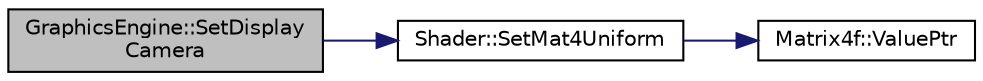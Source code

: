 digraph "GraphicsEngine::SetDisplayCamera"
{
 // LATEX_PDF_SIZE
  edge [fontname="Helvetica",fontsize="10",labelfontname="Helvetica",labelfontsize="10"];
  node [fontname="Helvetica",fontsize="10",shape=record];
  rankdir="LR";
  Node429 [label="GraphicsEngine::SetDisplay\lCamera",height=0.2,width=0.4,color="black", fillcolor="grey75", style="filled", fontcolor="black",tooltip="changes the current camera displaying to the screen"];
  Node429 -> Node430 [color="midnightblue",fontsize="10",style="solid",fontname="Helvetica"];
  Node430 [label="Shader::SetMat4Uniform",height=0.2,width=0.4,color="black", fillcolor="white", style="filled",URL="$class_shader.html#af3c9771992ec0ec23433713bebb4ee79",tooltip="Sets a global matrix 4x4 uniform in the shader"];
  Node430 -> Node431 [color="midnightblue",fontsize="10",style="solid",fontname="Helvetica"];
  Node431 [label="Matrix4f::ValuePtr",height=0.2,width=0.4,color="black", fillcolor="white", style="filled",URL="$class_matrix4f.html#a2e3678454ddd2063fff3f21dfac85a45",tooltip=" "];
}
